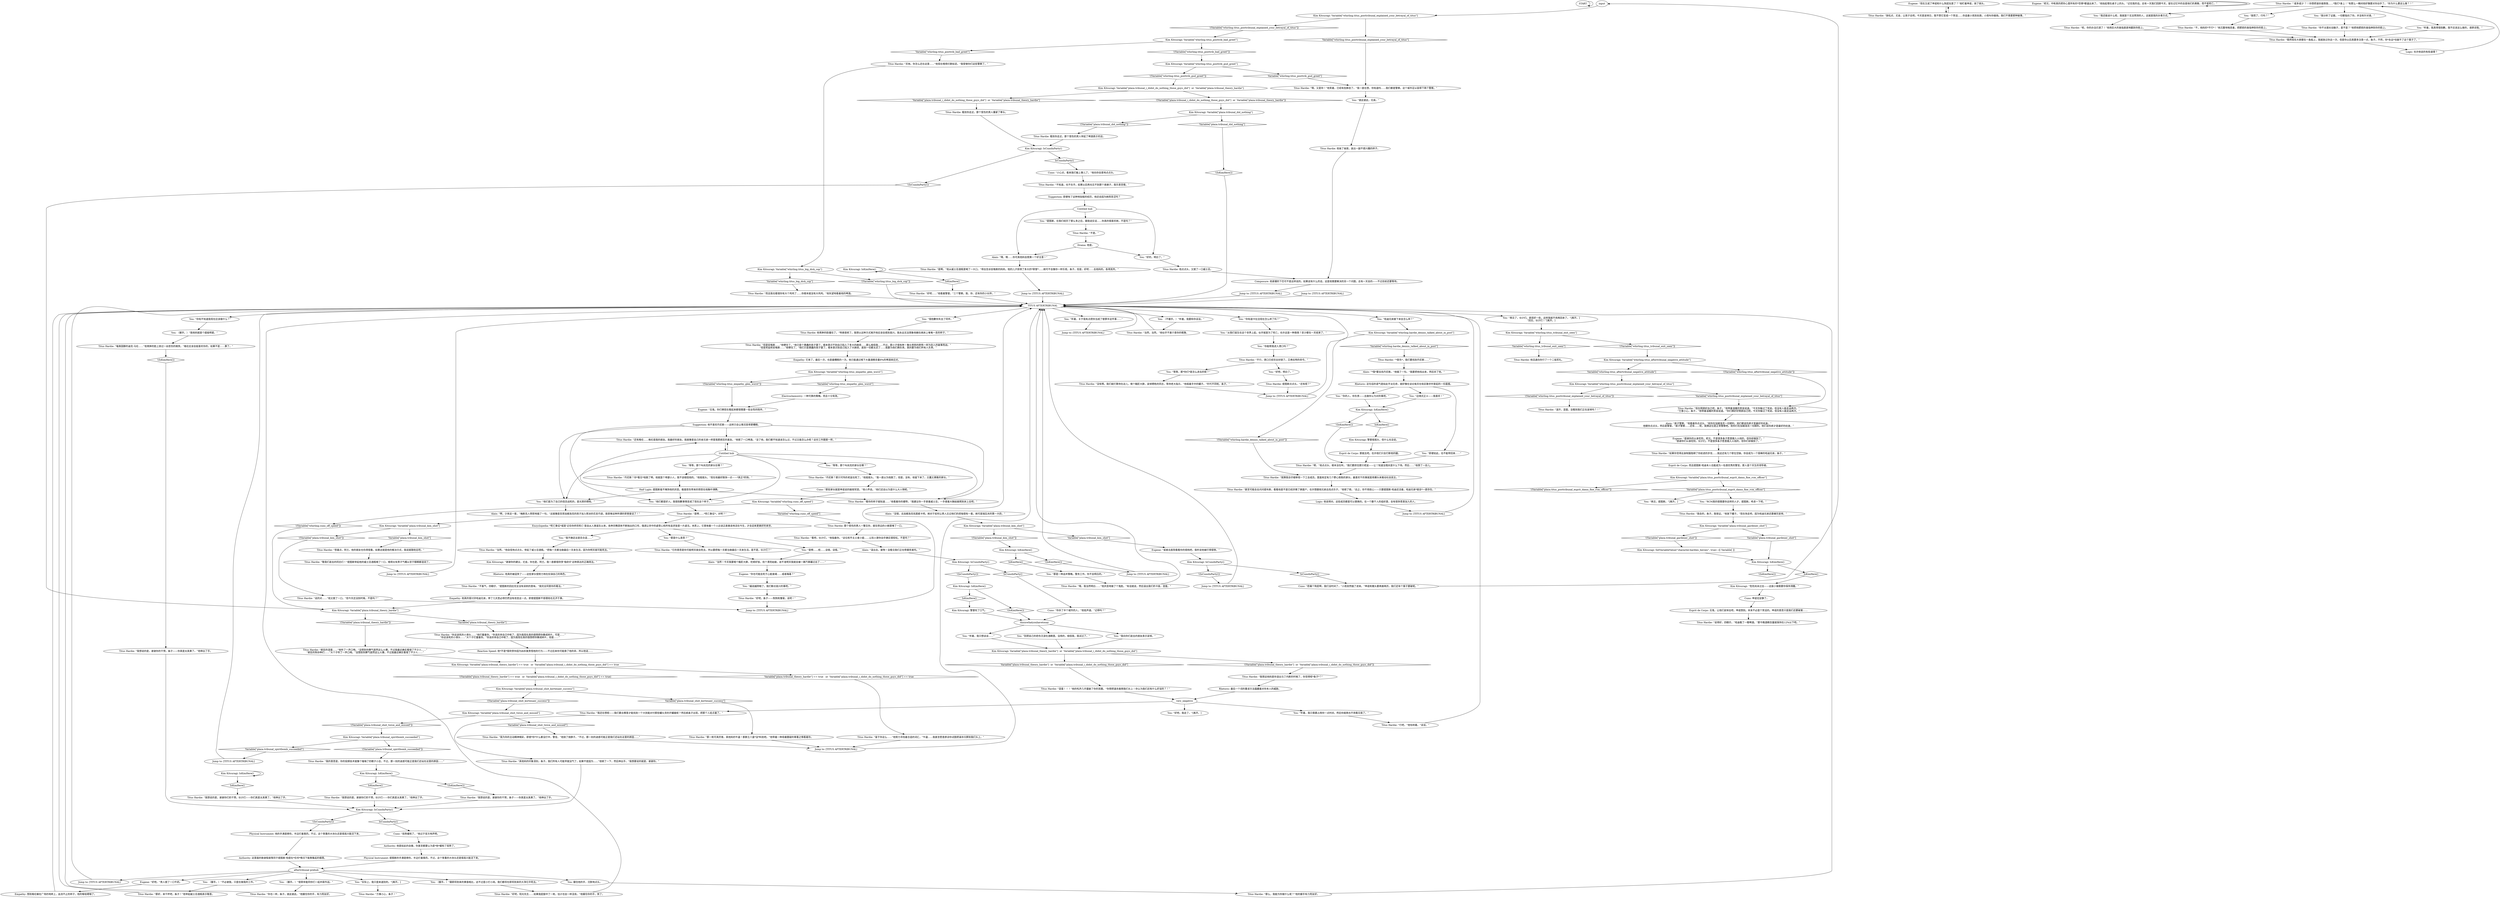 # WHIRLING F1 / TITUS ALAIN AND EUGENE
# Dialogue with Hardie and the surviving boys
# ==================================================
digraph G {
	  0 [label="START"];
	  1 [label="input"];
	  2 [label="Eugene: “现在又成了坤诺和什么狗屁玩意了？”他盯着坤诺，挠了挠头。"];
	  3 [label="Eugene: “好吧。”男人抿了一口牛奶。"];
	  4 [label="You: （握手。）“不必谢我，只是在做我的工作。”"];
	  5 [label="You: （握手。）“我他妈就是个超级明星。”"];
	  6 [label="Titus Hardie: “看你的样子就知道……”他看着你的绷带。“我建议你一手拿着威士忌，一手搂着大胸姑娘爬到床上去吧。”"];
	  7 [label="You: “越说越阴暗了。我们聊点高兴的事吧。”"];
	  8 [label="Alain: “嘿，嘿……你可真他妈会搅黄一个好主意！”"];
	  9 [label="You: “彼此彼此，兄弟。”"];
	  10 [label="Kim Kitsuragi: IsKimHere()"];
	  11 [label="IsKimHere()", shape=diamond];
	  12 [label="!(IsKimHere())", shape=diamond];
	  13 [label="Titus Hardie: 那个受伤的男人一瞥见你，就往旁边的小碗里唾了一口。"];
	  14 [label="Empathy: 他真的很讨厌哈迪兄弟，停了几天思必得仍然没有改变这一点。即使提图斯不搭理他也无济于事。"];
	  15 [label="Jump to: [TITUS AFTERTRIBUNAL]"];
	  16 [label="You: （握手。）“很荣幸能同你们一起并肩作战。”"];
	  17 [label="You: （不握手。）“听着，我要和你谈谈。”"];
	  18 [label="You: “你能帮我进入港口吗？”"];
	  19 [label="Eugene: “老兄，中枪真的把你心里所有的*恐惧*都逼出来了。”他抬起埋在桌子上的头。“记住我的话。总有一天我们回顾今天，留在记忆中的会是他们的勇敢，而不是死亡。”"];
	  20 [label="Titus Hardie: “说的对……”他又抿了一口。“但今天还没到时候，不是吗？”"];
	  21 [label="Titus Hardie: “是啊。”他从威士忌酒瓶里喝了一大口。“得去告诉安格斯的妈妈，他的儿子获得了多大的*荣誉*……她可不会像你一样乐观，条子。但是，好吧……去他妈的。各得其所。”"];
	  22 [label="Jump to: [TITUS AFTERTRIBUNAL]"];
	  23 [label="Titus Hardie: “‘或多或少’？！你想把谋杀栽倒我……*我们*身上！”有那么一瞬间他好像要对你动手了。“你为什么要这么做？！”"];
	  24 [label="Jump to: [TITUS AFTERTRIBUNAL]"];
	  25 [label="Kim Kitsuragi: IsKimHere()"];
	  26 [label="IsKimHere()", shape=diamond];
	  27 [label="!(IsKimHere())", shape=diamond];
	  28 [label="Empathy: 想到格伦躺在广场的地砖上，血流不止的样子，他的喉咙哽咽了。"];
	  29 [label="Cuno: 坤诺也安静了。"];
	  30 [label="Titus Hardie: “说得好，四眼仔。”哈迪看了一眼啤酒。“那今晚酒精含量就保持在12%以下吧。”"];
	  31 [label="Jump to: [TITUS AFTERTRIBUNAL]"];
	  32 [label="Titus Hardie: “我还在想呢——我们要去哪里才能找到一个大到能对付那些罐头货的开罐器呢？然后疯条子出现，把那个人给点着了。”"];
	  33 [label="You: “那是一种战术策略。警务工作。你不会明白的。”"];
	  34 [label="Eugene: “见鬼，你们俩现在看起来都很需要一些女性的陪伴。”"];
	  35 [label="Titus Hardie: “还有格伦……格伦是我的朋友。我最好的朋友。我就像爱自己的亲兄弟一样爱我那疯狂的基友。”他抿了一口啤酒。“没了他，我们都不知道该怎么过，不过又能怎么办呢？这份工作跟屎一样。”"];
	  36 [label="You: “从我们诞生在这个世界上起，似乎就是为了死亡。也许这是一种救赎？至少都在一天结束了。”"];
	  37 [label="Titus Hardie: “不知道，也不在乎。如果以后再也见不到那个臭婊子，我乐意至极。”"];
	  38 [label="Cuno: “那些家伙就是坤诺说的娘炮军团，”他小声说。“他们还自以为是什么大人物呢。”"];
	  39 [label="Suggestion: 他不喜欢丹尼斯——这样只会让情况变得更糟糕。"];
	  40 [label="Kim Kitsuragi: “谢谢你的建议，尤金。你也是，阿兰。我一直都很欣赏‘吸奶仔’这种表达的正确用法。”"];
	  41 [label="Jump to: [TITUS AFTERTRIBUNAL]"];
	  42 [label="Titus Hardie: “不行，港口已经完全封锁了。艾弗拉特的命令。”"];
	  43 [label="Titus Hardie: “但是安格斯……”他哽住了。“他只是个愚蠢的孩子罢了。根本意识不到自己陷入了多大的麻烦……那么相信我……不过，那小子很有种！像头愤怒的胖熊一样为别人的破事而战。”\n“但是莉兹和安格斯……”他哽住了。“他们只是愚蠢的孩子罢了。根本意识到自己陷入了大麻烦，直到一切都太迟了……我要为他们俩负责。真的要为他们所有人负责。”"];
	  44 [label="You: “边境式正义——我喜欢！”"];
	  45 [label="You: “我还能说什么呢，我就是个无法预测的人，这就是我的办事方式。”"];
	  46 [label="Titus Hardie: “我想说的是，谢谢你们的干预，伙计们——你们真是太英勇了。”他伸出了手。"];
	  47 [label="Titus Hardie: 看到你走近，那个受伤的男人攥紧了拳头。"];
	  48 [label="Kim Kitsuragi: Variable[\"whirling.titus_tribunal_exit_seen\"]"];
	  49 [label="Variable[\"whirling.titus_tribunal_exit_seen\"]", shape=diamond];
	  50 [label="!(Variable[\"whirling.titus_tribunal_exit_seen\"])", shape=diamond];
	  51 [label="Logic: 也许他说的有些道理？"];
	  52 [label="Kim Kitsuragi: Variable[\"whirling.titus_empathy_glen_worst\"]"];
	  53 [label="Variable[\"whirling.titus_empathy_glen_worst\"]", shape=diamond];
	  54 [label="!(Variable[\"whirling.titus_empathy_glen_worst\"])", shape=diamond];
	  55 [label="Rhetoric: 他真的被逗笑了——这些家伙很努力地在扮演自己的角色。"];
	  56 [label="Cuno: “悲痛个狗屁啊，我们没时间了，”小孩突然插了进来。“坤诺和猪头要再接再厉。我们还有个案子要破呢。”"];
	  57 [label="Esprit de Corps: 见鬼，让他们哀悼去吧，坤诺想到。本来不必是个笑话的。坤诺的意思只是我们还要破案……"];
	  58 [label="Kim Kitsuragi: “危险尚未过去——这座小镇需要你保持清醒。”"];
	  59 [label="Titus Hardie: “我会的，条子。我保证。”他放下罐子。“现在快走吧，因为哈迪兄弟还要痛饮哀悼。”"];
	  60 [label="Titus Hardie: “你这该死的小滑头……”他打量着你。“你该庆幸自己中枪了，因为我现在真的很想把你撕成碎片，可是……”\n“你这该死的小滑头……”大个子打量着你。“你该庆幸自己中枪了，因为我现在真的很想把你撕成碎片，但是……”"];
	  61 [label="Kim Kitsuragi: Variable[\"plaza.tribunal_kim_shot\"]"];
	  62 [label="Variable[\"plaza.tribunal_kim_shot\"]", shape=diamond];
	  63 [label="!(Variable[\"plaza.tribunal_kim_shot\"])", shape=diamond];
	  64 [label="Alain: “当然！今天我要喝个酩酊大醉，吃顿好饭，找个漂亮姑娘，说不准明天我就会被一辆汽車碾过去了……”"];
	  65 [label="Titus Hardie: “滚开，混蛋，没看到我们正在哀悼吗？！”"];
	  66 [label="Titus Hardie: “丹尼斯？那只可怜的老鼠也死了。”他摇摇头。“我一直以为他跑了。但是，没有，他留下来了。又蠢又勇敢的家伙。”"];
	  67 [label="Titus Hardie: “既然现在大家都在一条船上，我就放过你这一次，但是你以后真要多注意一点，条子。不然，你*永远*也破不了这个案子了。”"];
	  68 [label="Kim Kitsuragi: IsCunoInParty()"];
	  69 [label="IsCunoInParty()", shape=diamond];
	  70 [label="!(IsCunoInParty())", shape=diamond];
	  71 [label="Kim Kitsuragi: IsCunoInParty()"];
	  72 [label="IsCunoInParty()", shape=diamond];
	  73 [label="!(IsCunoInParty())", shape=diamond];
	  74 [label="You: “再见，提图斯。”[离开。]"];
	  75 [label="You: “听着，我只想谈谈……”"];
	  76 [label="Titus Hardie: “当然，当然。”他似乎不甚介意你的粗鲁。"];
	  77 [label="Alain: “没错，去加姆洛克找莫妮卡吧。她对于如何让男人忘记他们的烦恼很有一套。她可是瑞瓦肖的第一大奶。”"];
	  78 [label="Titus Hardie: “好吧，条子——狗狗和雏菊，说吧！”"];
	  79 [label="Cuno: “小心点，看来我们碰上事儿了。”他向你会意地点点头。"];
	  80 [label="Electrochemistry: 一种可靠的策略。而且十分有效。"];
	  81 [label="Kim Kitsuragi: Variable[\"plaza.tribunal_theory_hardie\"]  or  Variable[\"plaza.tribunal_i_didnt_do_nothing_those_guys_did\"]"];
	  82 [label="Variable[\"plaza.tribunal_theory_hardie\"]  or  Variable[\"plaza.tribunal_i_didnt_do_nothing_those_guys_did\"]", shape=diamond];
	  83 [label="!(Variable[\"plaza.tribunal_theory_hardie\"]  or  Variable[\"plaza.tribunal_i_didnt_do_nothing_those_guys_did\"])", shape=diamond];
	  84 [label="You: “听着，我只需要占用你一点时间，然后你就再也不用看见我了。”"];
	  85 [label="Jump to: [TITUS AFTERTRIBUNAL]"];
	  86 [label="Titus Hardie: “*首先*，我们要找到丹尼斯……”"];
	  87 [label="Kim Kitsuragi: 警督摇摇头，但什么也没说。"];
	  88 [label="Titus Hardie: “不是。”"];
	  89 [label="Titus Hardie: “你不太擅长动脑子，是不是？”他把他肥硕的食指伸到你的脸上。"];
	  90 [label="Titus Hardie: “呃，你的办法烂透了！”他用巨大的食指直直地戳到你脸上。"];
	  91 [label="Jump to: [TITUS AFTERTRIBUNAL]"];
	  92 [label="Kim Kitsuragi: Variable[\"whirling.cuno_off_speed\"]"];
	  93 [label="Variable[\"whirling.cuno_off_speed\"]", shape=diamond];
	  94 [label="!(Variable[\"whirling.cuno_off_speed\"])", shape=diamond];
	  95 [label="Titus Hardie: “那一枪可真厉害。真他妈的牛逼！那群王八蛋*没*料到吧。”他带着一种毋庸置疑的尊重之情看着你。"];
	  96 [label="Rhetoric: 最后一个词的重读方法蕴藏着对你本人的威胁。"];
	  97 [label="You: （握手。）“跟即将到来的黄昏相比，这不过是小打小闹。我们都将在即将到来的大净化中死去。”"];
	  98 [label="very_negative"];
	  99 [label="Titus Hardie: “没有啊。我们就打算待在这儿，喝个酩酊大醉，哀悼牺牲的同志，等待老大指示。”他摇着手中的罐子。“时代不同啦，条子。”"];
	  100 [label="Titus Hardie: “敬我们逝去的同志们！”提图斯举起他的威士忌酒瓶喝了一口，喝得太有男子气概以至于眼睛都湿润了。"];
	  101 [label="Titus Hardie: “我猜我会仔细审视一下工会成员。里面肯定有几个野心勃勃的家伙，最喜欢干的事就是用爆头来推动社会民主。”"];
	  102 [label="You: “等等，那个叫尚克的家伙在哪？”"];
	  103 [label="Titus Hardie: “丹尼斯？你*看见*他跑了啊。他就是个卑鄙小人，我不该相信他的。”他摇摇头。“现在他最好跑快一点——*真正*的快。”"];
	  104 [label="Untitled hub"];
	  105 [label="Esprit de Corps: 而且提图斯·哈迪本人也能成为一名很优秀的警官。那人是个天生的领导者。"];
	  106 [label="Kim Kitsuragi: Variable[\"plaza.tribunal_gardener_shot\"]"];
	  107 [label="Variable[\"plaza.tribunal_gardener_shot\"]", shape=diamond];
	  108 [label="!(Variable[\"plaza.tribunal_gardener_shot\"])", shape=diamond];
	  109 [label="You: “别把自己的悲伤沉浸在酒精里。没用的，相信我，我试过了。”"];
	  110 [label="Titus Hardie: “真他妈的印象深刻，条子。我们所有人可能早就没气了，如果不是因为……”他顿了一下，然后伸出手。“我想要说的就是，谢谢你。”"];
	  111 [label="Titus Hardie: “那好，来干杯吧，条子！”他举起威士忌酒瓶表示敬意。"];
	  112 [label="Titus Hardie: “现在照顾好自己吧，条子，”他带着温暖的笑容说道。“今天你躲过了死劫，但没有人能走运两次。”\n“万事小心，条子，”他带着温暖的笑容说道。“你们俩好好照顾自己吧，今天你躲过了死劫，但没有人能走运两次。”"];
	  113 [label="Titus Hardie: “如果你觉得这身制服阻碍了你前进的步伐……我这还有几个职位空缺。你会成为一个很棒的哈迪兄弟，条子。”"];
	  114 [label="You: “很抱歉你失去了同伴。”"];
	  115 [label="Kim Kitsuragi: Variable[\"whirling.hardie_dennis_talked_about_in_post\"]"];
	  116 [label="Variable[\"whirling.hardie_dennis_talked_about_in_post\"]", shape=diamond];
	  117 [label="!(Variable[\"whirling.hardie_dennis_talked_about_in_post\"])", shape=diamond];
	  118 [label="Alain: “*我*要去找丹尼斯。”他插了一句。“我要把他找出来，然后杀了他。”"];
	  119 [label="Titus Hardie: “嗯，”他点点头，根本没在听。“我们要抓住那只老鼠——让丫知道当懦夫是什么下场。然后……”他想了一会儿。"];
	  120 [label="Esprit de Corps: 那就去吧。也许他们只会打断他的腿。"];
	  121 [label="Kim Kitsuragi: Variable[\"plaza.tribunal_did_nothing\"]"];
	  122 [label="Variable[\"plaza.tribunal_did_nothing\"]", shape=diamond];
	  123 [label="!(Variable[\"plaza.tribunal_did_nothing\"])", shape=diamond];
	  124 [label="Kim Kitsuragi: IsKimHere()"];
	  125 [label="IsKimHere()", shape=diamond];
	  126 [label="!(IsKimHere())", shape=diamond];
	  127 [label="Physical Instrument: 他的手满是擦伤，半边打着膏药。不过，这个笨重的大块头还是很高兴能活下来。"];
	  128 [label="Titus Hardie: “嗑类固醇的迪克·马伦……”他青肿的脸上掠过一丝悲伤的微笑。“格伦应该会挺喜欢你的，如果不是……算了。”"];
	  129 [label="Eugene: “或者去医院看看你的搭档吧，我听说他被打得很惨。”"];
	  130 [label="You: “他们都是好人。我很抱歉事情变成了现在这个样子。”"];
	  131 [label="Titus Hardie: “悠着点，阿兰。他的朋友也伤得很重。如果这就是他的解决方式，我说就随他去吧。”"];
	  132 [label="Eugene: “你也可能会死于心脏衰竭……或者梅毒？”"];
	  133 [label="Kim Kitsuragi: Variable[\"whirling.titus_aftertribunal_negative_attitude\"]"];
	  134 [label="Variable[\"whirling.titus_aftertribunal_negative_attitude\"]", shape=diamond];
	  135 [label="!(Variable[\"whirling.titus_aftertribunal_negative_attitude\"])", shape=diamond];
	  136 [label="You: “我慌了，行吗？”"];
	  137 [label="Drama: 他是。"];
	  138 [label="Composure: 他紧绷的下巴可不是这样说的。如果说有什么的话，这是他需要解决的另一个问题。总有一天会的——不过目前还要等待。"];
	  139 [label="Titus Hardie: “甚至可能会去问问提布斯，看看他是不是已经厌倦了换窗户，也许想跟他兄弟去找点乐子。”他顿了顿。“总之，你不用担心——只要提图斯·哈迪还活着，哈迪兄弟*就会*一直存在。”"];
	  140 [label="You: “提图斯，在我们经历了那么多之后，跟我说实话……你真的很喜欢她，不是吗？”"];
	  141 [label="Titus Hardie: “不，他妈的*不行*！”他沉重地喘息着，把肥硕的食指伸到你的脸上。"];
	  142 [label="Kim Kitsuragi: IsCunoInParty()"];
	  143 [label="IsCunoInParty()", shape=diamond];
	  144 [label="!(IsCunoInParty())", shape=diamond];
	  145 [label="thisiswhatyouhavetosay"];
	  146 [label="You: “RCM真的很需要你这样的人才，提图斯。考虑一下吧。”"];
	  147 [label="Titus Hardie: “疯狂的混蛋……”他吹了一声口哨。“没想到你脾气居然这么火爆，不过我最近确实看错了不少人……”\n“疯狂的狗杂种们……”大个子吹了一声口哨。“没想到你脾气居然这么火爆，不过我最近确实看错了不少人……”"];
	  148 [label="Alain: “滚出去，废物！没看见我们正在祭奠死者吗。”"];
	  149 [label="Kim Kitsuragi: Variable[\"plaza.tribunal_spiritbomb_succeeded\"]"];
	  150 [label="Variable[\"plaza.tribunal_spiritbomb_succeeded\"]", shape=diamond];
	  151 [label="!(Variable[\"plaza.tribunal_spiritbomb_succeeded\"])", shape=diamond];
	  152 [label="You: 握住他的手，沉默地点头。"];
	  153 [label="You: “你知道卡拉洁现在怎么样了吗？”"];
	  154 [label="You: “等等，那*你们*是怎么进去的呢？”"];
	  155 [label="Titus Hardie: “嘿，又是你！”他笑着，已经有些醉态了。“我一直在想，你知道吗……我们都是警察。这个城市足以容得下两个警察。”"];
	  156 [label="Cuno: “你杀了半个城市的人，”他低声道。“记得吗？”"];
	  157 [label="Kim Kitsuragi: IsKimHere()"];
	  158 [label="IsKimHere()", shape=diamond];
	  159 [label="!(IsKimHere())", shape=diamond];
	  160 [label="Jump to: [TITUS AFTERTRIBUNAL]"];
	  161 [label="Kim Kitsuragi: Variable[\"whirling.titus_posttribunal_explained_your_betrayal_of_titus\"]"];
	  162 [label="Variable[\"whirling.titus_posttribunal_explained_your_betrayal_of_titus\"]", shape=diamond];
	  163 [label="!(Variable[\"whirling.titus_posttribunal_explained_your_betrayal_of_titus\"])", shape=diamond];
	  164 [label="Kim Kitsuragi: SetVariableValue(\"character.hardies_heroes\", true) --[[ Variable[ ]]"];
	  165 [label="aftertribunal prehub"];
	  166 [label="Titus Hardie: “万事小心，条子！”"];
	  167 [label="Titus Hardie: “好吧，阳光先生……如果我屁股中了一枪，估计也会一样沮丧。”他握住你的手，笑了。"];
	  168 [label="You: “听着，关于我有点把你当成了替罪羊这件事……”"];
	  169 [label="Jump to: [TITUS AFTERTRIBUNAL]"];
	  170 [label="You: “我不确定这是否合适……”"];
	  171 [label="Titus Hardie: “我想说的是，谢谢你的干预，条子——你真是太英勇了。”他伸出了手。"];
	  172 [label="Titus Hardie: “天呐，你怎么还在这里……”他现在喝得烂醉如泥。“我受够你们这些警察了。”"];
	  173 [label="Titus Hardie: “好吧……”他看着警督。“三个警察。我、你、还有你的小伙伴。”"];
	  174 [label="Titus Hardie: 看到你走近，那个受伤的男人举起了啤酒表示欢迎。"];
	  175 [label="Titus Hardie: “不客气，四眼仔，”提图斯的回应完全没有讽刺的意味。“我完全同意你的看法。”"];
	  176 [label="Titus Hardie: “看吧，伙计们，”他指着你。“这位和平主义者小姐……让别人替你动手确实很轻松，不是吗？”"];
	  177 [label="Titus Hardie: “那么，我能为你做什么呢？”他的握手有力而友好。"];
	  178 [label="Jump to: [TITUS AFTERTRIBUNAL]"];
	  179 [label="You: “他们是为了自己的信念战死的，是光荣的牺牲。”"];
	  180 [label="You: “即便如此，也不能带回来……”"];
	  181 [label="Encyclopedia: *死亡象征*或是‘记住你终将死亡’是自从人类诞生以来，各种宗教团体不断抛出的口号，强调尘世中的虚荣心和所有追求皆是一片虚无。本质上，它意味着一个人应该正直善良地活在今生，才会迎来更美好的来世。"];
	  182 [label="Authority: 他是如此的自傲，你甚至都要认为是*他*缓和了局势了。"];
	  183 [label="Suggestion: 即便有了这种地狱般的经历，他还会因为她而苦涩吗？"];
	  184 [label="You: “哈迪兄弟接下来会怎么样？”"];
	  185 [label="You: “你知不知道我现在应该做什么？”"];
	  186 [label="You: “再见了，伙计们。表现好一些，这样我就不用再回来了。”[离开。]\n“回见，伙计们！”[离开。]"];
	  187 [label="Titus Hardie: “当然。”他自信地点点头，举起了威士忌酒瓶。“把每一天都当做最后一天来生活，因为你明天就可能死去。”"];
	  188 [label="Cuno: “局势缓和了，”他过于官方地声明。"];
	  189 [label="Kim Kitsuragi: IsCunoInParty()"];
	  190 [label="IsCunoInParty()", shape=diamond];
	  191 [label="!(IsCunoInParty())", shape=diamond];
	  192 [label="Authority: 这里面的致谢程度等同于提图斯·哈提在*任何*情况下能聚集起的极限。"];
	  193 [label="You: “等等，那个叫尚克的家伙在哪？”"];
	  194 [label="Untitled hub"];
	  195 [label="Kim Kitsuragi: Variable[\"plaza.tribunal_theory_hardie\"] == true   or  Variable[\"plaza.tribunal_i_didnt_do_nothing_those_guys_did\"] == true"];
	  196 [label="Variable[\"plaza.tribunal_theory_hardie\"] == true   or  Variable[\"plaza.tribunal_i_didnt_do_nothing_those_guys_did\"] == true", shape=diamond];
	  197 [label="!(Variable[\"plaza.tribunal_theory_hardie\"] == true   or  Variable[\"plaza.tribunal_i_didnt_do_nothing_those_guys_did\"] == true)", shape=diamond];
	  198 [label="You: “我向你们逝去的朋友表示哀悼。”"];
	  199 [label="Titus Hardie: “我为你的主动精神喝彩，即使*你*什么都没打中，警官。”他挠了挠脖子。“不过，那一刻的迷惑可能正是我们还站在这里的原因……”"];
	  200 [label="Titus Hardie: “我想这他妈是你滚出马丁内斯的时候了，你觉得呢*条子*？”"];
	  201 [label="You: “好吧，我走了。”[离开。]"];
	  202 [label="Kim Kitsuragi: Variable[\"plaza.tribunal_kim_shot\"]"];
	  203 [label="Variable[\"plaza.tribunal_kim_shot\"]", shape=diamond];
	  204 [label="!(Variable[\"plaza.tribunal_kim_shot\"])", shape=diamond];
	  205 [label="Jump to: [TITUS AFTERTRIBUNAL]"];
	  206 [label="Titus Hardie: 他耸了耸肩，装出一副不感兴趣的样子。"];
	  207 [label="Titus Hardie: 他点点头，又抿了一口威士忌。"];
	  208 [label="Titus Hardie: “而且我也看错你有大个鸡鸡了……你根本就没有大鸡鸡。”他失望地看着他的啤酒。"];
	  209 [label="Titus Hardie: 他迅速向你行了一个二指军礼。"];
	  210 [label="Kim Kitsuragi: Variable[\"plaza.tribunal_theory_hardie\"]"];
	  211 [label="Variable[\"plaza.tribunal_theory_hardie\"]", shape=diamond];
	  212 [label="!(Variable[\"plaza.tribunal_theory_hardie\"])", shape=diamond];
	  213 [label="Titus Hardie: “鉴于你这么……”他努力寻找着合适的词汇，“牛逼……我甚至愿意原谅你试图把谋杀归罪到我们头上。”"];
	  214 [label="Titus Hardie: “哦，我当然明白……”他厌恶地做了个鬼脸。“有话就说，然后滚出我们的卡座，混蛋。”"];
	  215 [label="TITUS AFTERTRIBUNAL"];
	  216 [label="Alain: “疯子警察。”他看着你点点头。“祝你在加姆洛克一切顺利。他们都说伤疤才是最好的纹身。”\n他朝你点点头，然后是警督。“疯子警察……还有……呃，我猜这位是正常警察吧。祝你们在加姆洛克一切顺利。他们说伤疤才是最好的纹身。”"];
	  217 [label="Eugene: “感谢你的以身犯险，老兄。不是很多条子愿意踏入火线的，但你却做到了。”\n“感谢你们以身犯险，伙计们。不是很多条子愿意踏入火线的，但你们却做到了。”"];
	  218 [label="Rhetoric: 这句话的语气是如此平淡无奇，就好像在谈论每天在街区散步时拿起的一份晨报。"];
	  219 [label="You: “那是什么意思？”"];
	  220 [label="Titus Hardie: “它的意思是你可能明天就会死去，所以要把每一天都当做最后一天来生活。是不是，伙计们？”"];
	  221 [label="You: “我分析了证据，一切都指向了你。并没有针对谁。”"];
	  222 [label="Kim Kitsuragi: IsKimHere()"];
	  223 [label="IsKimHere()", shape=diamond];
	  224 [label="!(IsKimHere())", shape=diamond];
	  225 [label="Titus Hardie: “我想说的是，谢谢你的干预，条子——你真是太英勇了。”他伸出了手。"];
	  226 [label="Kim Kitsuragi: Variable[\"whirling.titus_posttrib_gud_greet\"]"];
	  227 [label="Variable[\"whirling.titus_posttrib_gud_greet\"]", shape=diamond];
	  228 [label="!(Variable[\"whirling.titus_posttrib_gud_greet\"])", shape=diamond];
	  229 [label="Empathy: 它来了。最后一次，也是最糟糕的一次。他只能通过喝下大量酒精含量8%的啤酒来应对。"];
	  230 [label="Kim Kitsuragi: Variable[\"plaza.titus_posttribunal_esprit_damn_fine_rcm_officer\"]"];
	  231 [label="Variable[\"plaza.titus_posttribunal_esprit_damn_fine_rcm_officer\"]", shape=diamond];
	  232 [label="!(Variable[\"plaza.titus_posttribunal_esprit_damn_fine_rcm_officer\"])", shape=diamond];
	  233 [label="Kim Kitsuragi: Variable[\"plaza.tribunal_shot_twice_and_missed\"]"];
	  234 [label="Variable[\"plaza.tribunal_shot_twice_and_missed\"]", shape=diamond];
	  235 [label="!(Variable[\"plaza.tribunal_shot_twice_and_missed\"])", shape=diamond];
	  236 [label="Titus Hardie: “混蛋！！！”他的吼声几乎震破了你的耳膜。“你想把谋杀栽倒我们头上！你认为我们还有什么好谈的？！”"];
	  237 [label="Titus Hardie: “行吧，”他咕哝着。“谈谈。”"];
	  238 [label="Titus Hardie: “你也一样，条子。彼此彼此。”他握住你的手，有力而友好。"];
	  239 [label="Kim Kitsuragi: IsKimHere()"];
	  240 [label="IsKimHere()", shape=diamond];
	  241 [label="!(IsKimHere())", shape=diamond];
	  242 [label="Jump to: [TITUS AFTERTRIBUNAL]"];
	  243 [label="Alain: “啊，少来这一套，”梅斯克人愤怒地插了一句。“这就像是忽悠加姆洛克的孩子加入帮派的花言巧语，我受够这种所谓的荣誉废话了！”"];
	  244 [label="You: “你的人，你负责——去做你认为对的事吧。”"];
	  245 [label="You: “是啊……呃……没错，没错。”"];
	  246 [label="You: “听着，我真得很抱歉。我不应该这么做的，请原谅我。”"];
	  247 [label="Physical Instrument: 提图斯的手满是擦伤，半边打着膏药。不过，这个笨重的大块头还是很高兴能活下来。"];
	  248 [label="Half Light: 提图斯毫不掩饰他的厌恶。极度悲伤带来的愤怒在他胸中沸腾。"];
	  249 [label="Reaction Speed: 他*不是*很欣赏你因为凶杀案责怪他的行为——不过后来你可能救了他的命，所以他说……"];
	  250 [label="You: “实际上，我只是来道别的。”[离开。]"];
	  251 [label="You: “好吧，明白了。”"];
	  252 [label="Titus Hardie: 提图斯点点头。“还有呢？”"];
	  253 [label="Kim Kitsuragi: Variable[\"whirling.titus_posttribunal_explained_your_betrayal_of_titus\"]"];
	  254 [label="Variable[\"whirling.titus_posttribunal_explained_your_betrayal_of_titus\"]", shape=diamond];
	  255 [label="!(Variable[\"whirling.titus_posttribunal_explained_your_betrayal_of_titus\"])", shape=diamond];
	  256 [label="You: “好的，明白了。”"];
	  257 [label="Titus Hardie: “我想说的是，谢谢你们的干预，伙计们——你们真是太英勇了。”他伸出了手。"];
	  258 [label="Kim Kitsuragi: Variable[\"whirling.titus_posttrib_bad_greet\"]"];
	  259 [label="Variable[\"whirling.titus_posttrib_bad_greet\"]", shape=diamond];
	  260 [label="!(Variable[\"whirling.titus_posttrib_bad_greet\"])", shape=diamond];
	  261 [label="Logic: 他说得对。这些成员都是可以替换的。在一个数千人的组织里，会有很多愿意加入的人。"];
	  262 [label="Titus Hardie: “放松点，尤金，让孩子去吧。今天是哀悼日，我不想它变成一个笑话……你追着小孩到处跑，小孩叫你娘炮。我们不需要那种破事。”"];
	  263 [label="Jump to: [TITUS AFTERTRIBUNAL]"];
	  264 [label="Kim Kitsuragi: Variable[\"plaza.tribunal_shot_kortenaer_success\"]"];
	  265 [label="Variable[\"plaza.tribunal_shot_kortenaer_success\"]", shape=diamond];
	  266 [label="!(Variable[\"plaza.tribunal_shot_kortenaer_success\"])", shape=diamond];
	  267 [label="Titus Hardie: “我的意思是，你的投掷技术就像个嗑嗨了的瞎子小丑，不过，那一刻的迷惑可能正是我们还站在这里的原因……”"];
	  268 [label="Titus Hardie: 他青肿的脸僵住了。“特奥很老了。我想以这种方式离开他应该会感到高兴。我永远无法想象他躺在病床上奄奄一息的样子。”"];
	  269 [label="Kim Kitsuragi: IsKimHere()"];
	  270 [label="IsKimHere()", shape=diamond];
	  271 [label="!(IsKimHere())", shape=diamond];
	  272 [label="Titus Hardie: “是啊……*死亡象征*，对吧？”"];
	  273 [label="Kim Kitsuragi: Variable[\"plaza.tribunal_i_didnt_do_nothing_those_guys_did\"]  or  Variable[\"plaza.tribunal_theory_hardie\"]"];
	  274 [label="Variable[\"plaza.tribunal_i_didnt_do_nothing_those_guys_did\"]  or  Variable[\"plaza.tribunal_theory_hardie\"]", shape=diamond];
	  275 [label="!(Variable[\"plaza.tribunal_i_didnt_do_nothing_those_guys_did\"]  or  Variable[\"plaza.tribunal_theory_hardie\"])", shape=diamond];
	  276 [label="Kim Kitsuragi: Variable[\"whirling.titus_big_dick_cop\"]"];
	  277 [label="Variable[\"whirling.titus_big_dick_cop\"]", shape=diamond];
	  278 [label="!(Variable[\"whirling.titus_big_dick_cop\"])", shape=diamond];
	  279 [label="Kim Kitsuragi: 警督叹了口气。"];
	  0 -> 0
	  1 -> 161
	  2 -> 262
	  3 -> 28
	  4 -> 111
	  5 -> 128
	  6 -> 77
	  7 -> 78
	  8 -> 21
	  9 -> 206
	  10 -> 10
	  10 -> 11
	  11 -> 173
	  12 -> 215
	  13 -> 176
	  14 -> 210
	  15 -> 215
	  16 -> 238
	  17 -> 76
	  18 -> 42
	  19 -> 19
	  20 -> 242
	  21 -> 205
	  22 -> 215
	  23 -> 136
	  23 -> 45
	  23 -> 221
	  23 -> 246
	  24 -> 215
	  25 -> 25
	  25 -> 26
	  26 -> 257
	  27 -> 171
	  28 -> 215
	  29 -> 57
	  31 -> 215
	  32 -> 110
	  33 -> 214
	  34 -> 39
	  35 -> 194
	  36 -> 18
	  37 -> 183
	  38 -> 92
	  39 -> 35
	  39 -> 130
	  39 -> 179
	  39 -> 6
	  40 -> 55
	  41 -> 215
	  42 -> 154
	  42 -> 251
	  43 -> 229
	  44 -> 269
	  45 -> 90
	  46 -> 189
	  47 -> 142
	  48 -> 49
	  48 -> 50
	  49 -> 209
	  50 -> 133
	  51 -> 23
	  52 -> 53
	  52 -> 54
	  53 -> 80
	  54 -> 34
	  55 -> 175
	  56 -> 1
	  57 -> 30
	  58 -> 29
	  59 -> 106
	  60 -> 249
	  61 -> 62
	  61 -> 63
	  62 -> 131
	  63 -> 20
	  64 -> 132
	  66 -> 38
	  67 -> 51
	  68 -> 69
	  68 -> 70
	  69 -> 156
	  70 -> 124
	  71 -> 72
	  71 -> 73
	  72 -> 56
	  73 -> 160
	  75 -> 81
	  76 -> 215
	  77 -> 202
	  78 -> 242
	  79 -> 37
	  80 -> 34
	  81 -> 82
	  81 -> 83
	  82 -> 236
	  83 -> 200
	  84 -> 237
	  85 -> 215
	  86 -> 118
	  87 -> 120
	  88 -> 137
	  89 -> 67
	  90 -> 67
	  91 -> 215
	  92 -> 93
	  92 -> 94
	  93 -> 13
	  94 -> 210
	  95 -> 24
	  96 -> 98
	  97 -> 167
	  98 -> 32
	  98 -> 201
	  98 -> 84
	  99 -> 85
	  100 -> 263
	  101 -> 139
	  102 -> 66
	  103 -> 248
	  104 -> 8
	  104 -> 256
	  104 -> 140
	  105 -> 230
	  106 -> 107
	  106 -> 108
	  107 -> 157
	  108 -> 164
	  109 -> 81
	  110 -> 189
	  111 -> 215
	  112 -> 216
	  113 -> 105
	  114 -> 268
	  115 -> 116
	  115 -> 117
	  116 -> 86
	  117 -> 101
	  118 -> 218
	  119 -> 101
	  120 -> 119
	  121 -> 122
	  121 -> 123
	  122 -> 12
	  123 -> 174
	  124 -> 125
	  124 -> 126
	  125 -> 279
	  126 -> 145
	  127 -> 192
	  128 -> 27
	  129 -> 71
	  130 -> 272
	  131 -> 100
	  132 -> 7
	  133 -> 134
	  133 -> 135
	  134 -> 253
	  135 -> 112
	  136 -> 141
	  137 -> 8
	  137 -> 256
	  138 -> 91
	  139 -> 261
	  140 -> 88
	  141 -> 67
	  142 -> 144
	  142 -> 143
	  143 -> 79
	  144 -> 210
	  145 -> 75
	  145 -> 109
	  145 -> 198
	  146 -> 59
	  147 -> 195
	  148 -> 68
	  149 -> 150
	  149 -> 151
	  150 -> 31
	  151 -> 267
	  152 -> 177
	  153 -> 36
	  154 -> 99
	  155 -> 9
	  156 -> 145
	  157 -> 158
	  157 -> 159
	  158 -> 58
	  160 -> 215
	  161 -> 162
	  161 -> 163
	  162 -> 155
	  163 -> 258
	  164 -> 157
	  165 -> 97
	  165 -> 3
	  165 -> 4
	  165 -> 15
	  165 -> 16
	  165 -> 152
	  165 -> 250
	  167 -> 215
	  168 -> 22
	  169 -> 215
	  170 -> 187
	  171 -> 189
	  172 -> 276
	  173 -> 215
	  174 -> 142
	  175 -> 14
	  176 -> 148
	  177 -> 215
	  178 -> 215
	  179 -> 243
	  180 -> 119
	  181 -> 170
	  181 -> 219
	  181 -> 245
	  182 -> 247
	  183 -> 104
	  184 -> 115
	  185 -> 5
	  186 -> 48
	  187 -> 40
	  188 -> 182
	  189 -> 190
	  189 -> 191
	  190 -> 188
	  191 -> 127
	  192 -> 165
	  193 -> 103
	  194 -> 193
	  194 -> 130
	  194 -> 35
	  194 -> 102
	  194 -> 6
	  194 -> 179
	  195 -> 196
	  195 -> 197
	  196 -> 213
	  197 -> 264
	  198 -> 81
	  199 -> 24
	  200 -> 96
	  202 -> 203
	  202 -> 204
	  203 -> 129
	  204 -> 239
	  205 -> 215
	  206 -> 138
	  207 -> 138
	  208 -> 215
	  210 -> 211
	  210 -> 212
	  211 -> 60
	  212 -> 147
	  213 -> 24
	  214 -> 215
	  215 -> 185
	  215 -> 168
	  215 -> 17
	  215 -> 114
	  215 -> 184
	  215 -> 153
	  215 -> 186
	  216 -> 217
	  217 -> 113
	  218 -> 180
	  218 -> 244
	  218 -> 44
	  219 -> 220
	  220 -> 64
	  221 -> 89
	  222 -> 224
	  222 -> 223
	  223 -> 46
	  224 -> 225
	  225 -> 189
	  226 -> 227
	  226 -> 228
	  227 -> 155
	  228 -> 273
	  229 -> 52
	  230 -> 232
	  230 -> 231
	  231 -> 146
	  231 -> 74
	  233 -> 234
	  233 -> 235
	  234 -> 199
	  235 -> 149
	  236 -> 98
	  237 -> 215
	  238 -> 215
	  239 -> 240
	  239 -> 241
	  240 -> 33
	  241 -> 178
	  242 -> 215
	  243 -> 61
	  244 -> 269
	  245 -> 64
	  246 -> 67
	  247 -> 165
	  248 -> 35
	  248 -> 130
	  248 -> 179
	  248 -> 6
	  249 -> 195
	  250 -> 166
	  251 -> 252
	  252 -> 85
	  253 -> 254
	  253 -> 255
	  254 -> 112
	  255 -> 65
	  256 -> 207
	  257 -> 189
	  258 -> 259
	  258 -> 260
	  259 -> 172
	  260 -> 226
	  261 -> 169
	  262 -> 2
	  263 -> 215
	  264 -> 265
	  264 -> 266
	  265 -> 95
	  266 -> 233
	  267 -> 222
	  268 -> 43
	  269 -> 270
	  269 -> 271
	  270 -> 87
	  271 -> 119
	  272 -> 181
	  273 -> 274
	  273 -> 275
	  274 -> 47
	  275 -> 121
	  276 -> 277
	  276 -> 278
	  277 -> 208
	  278 -> 215
	  279 -> 145
}

